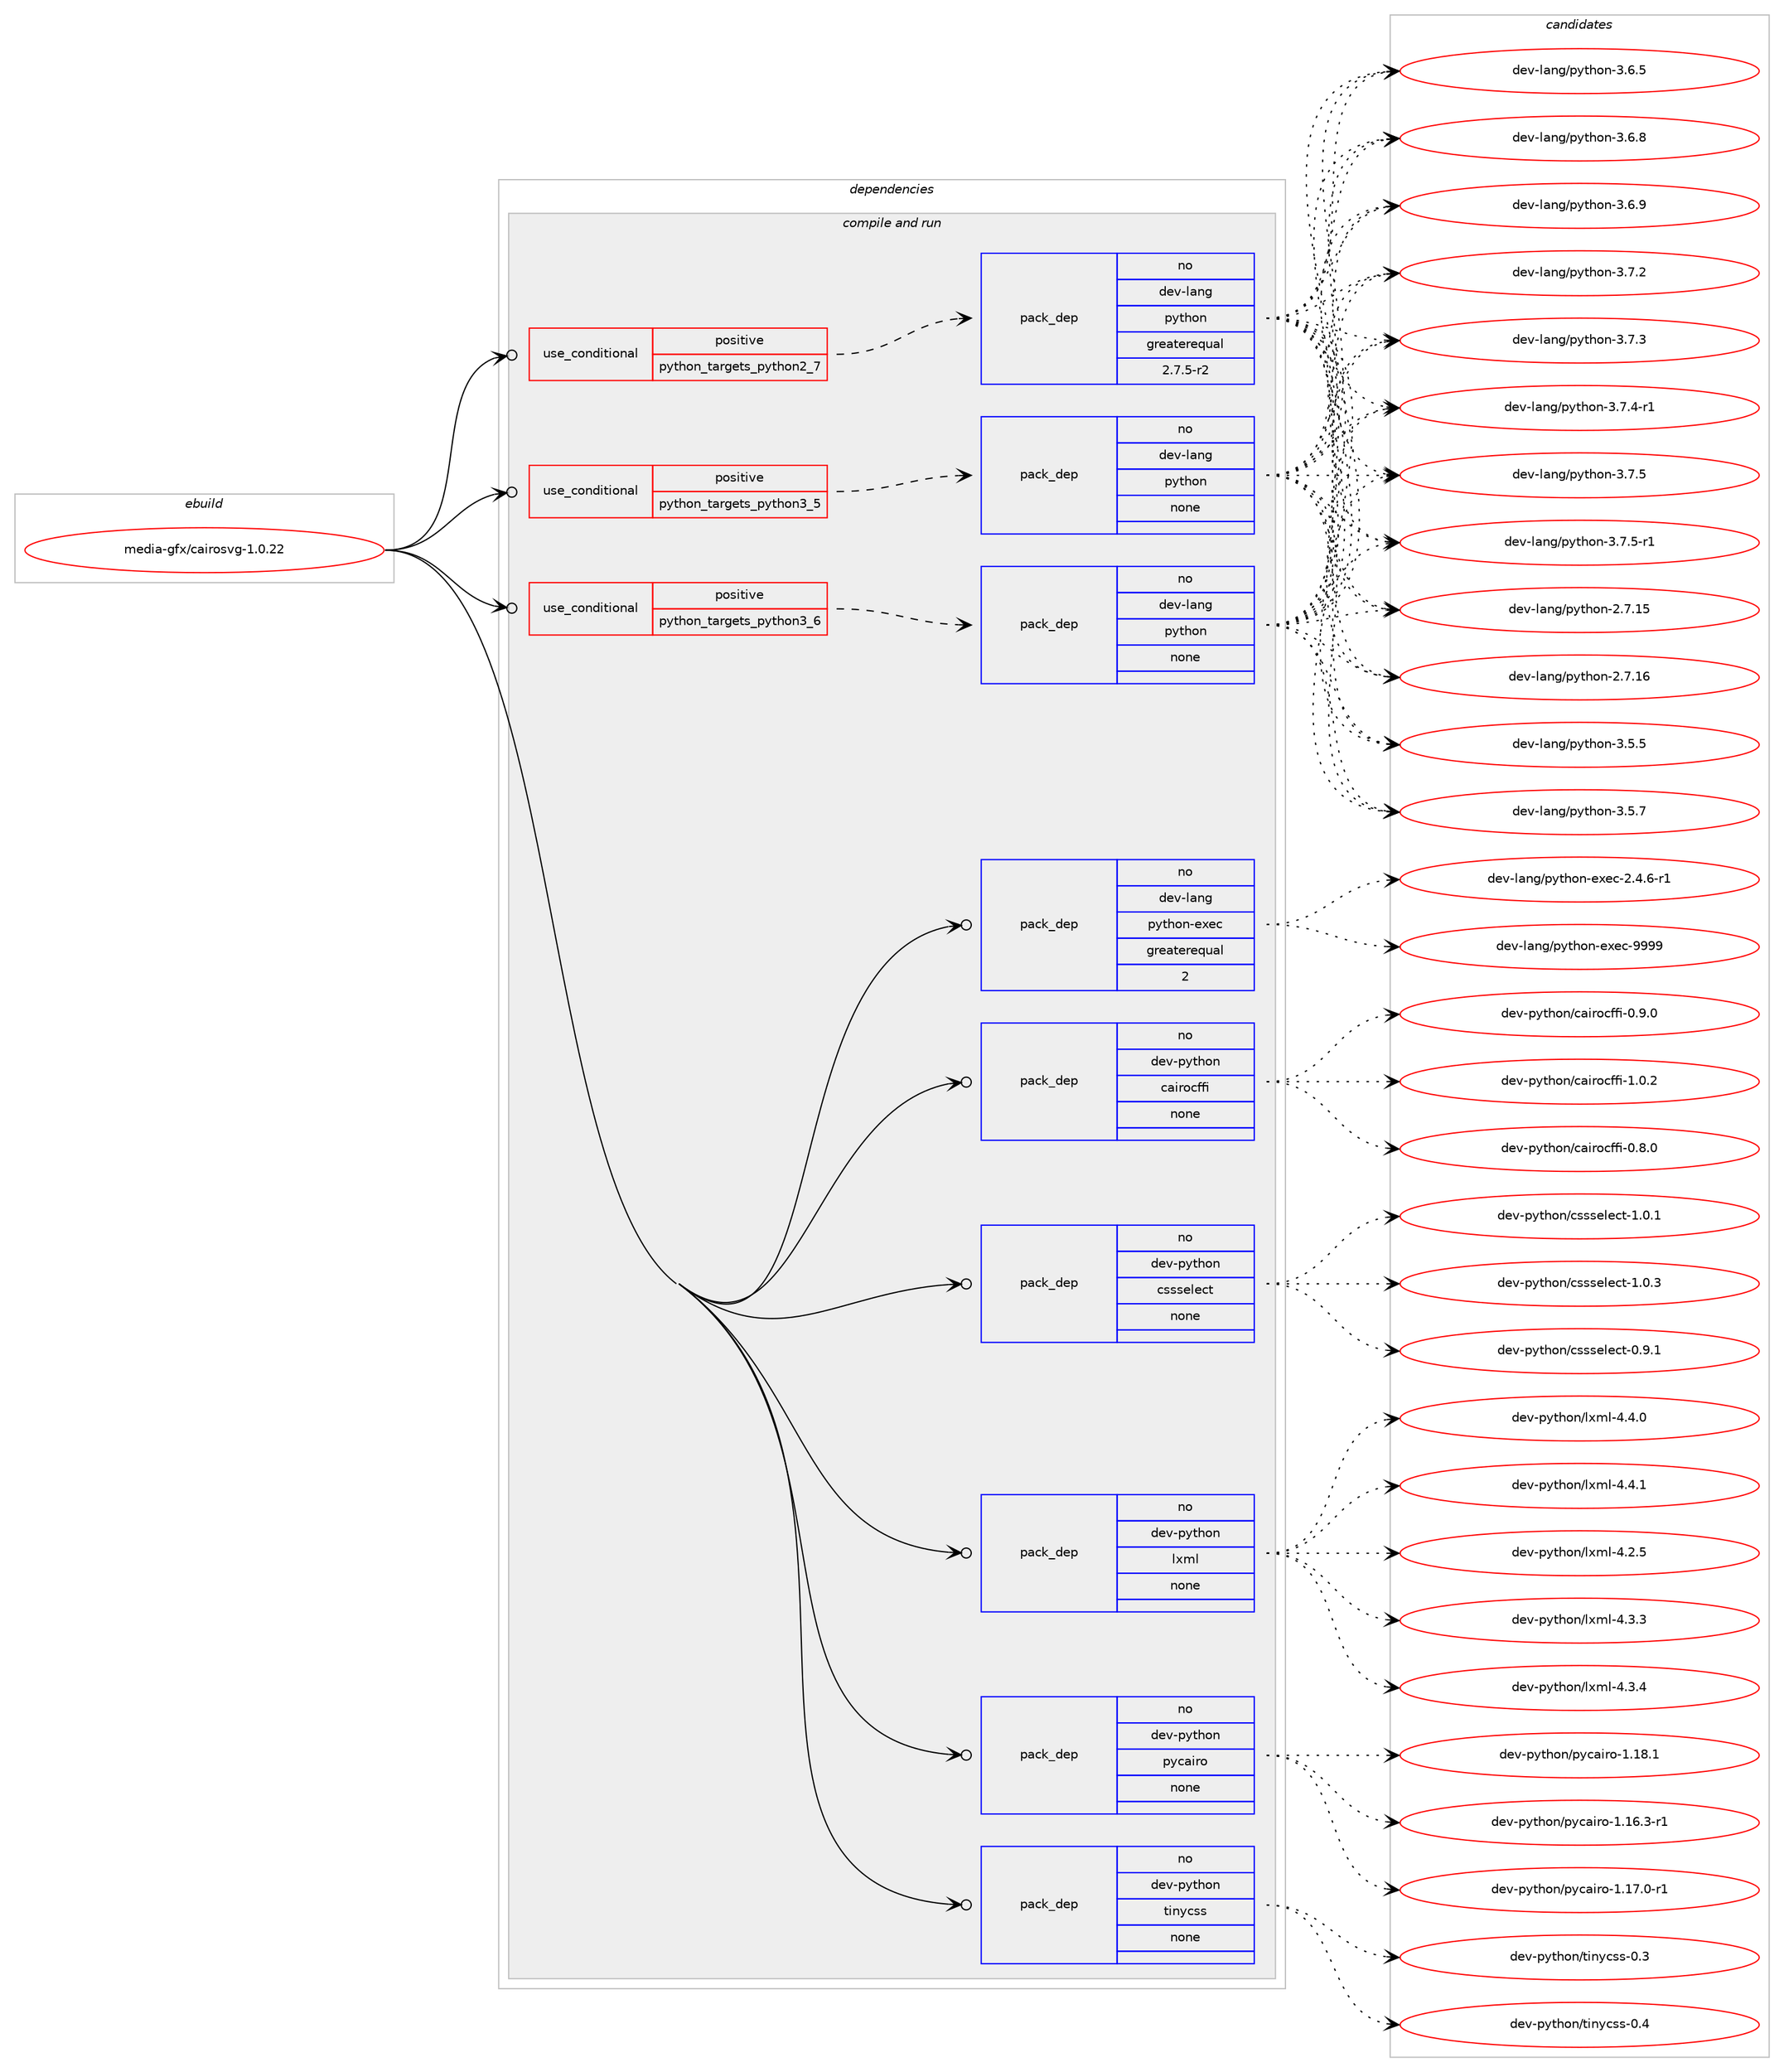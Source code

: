 digraph prolog {

# *************
# Graph options
# *************

newrank=true;
concentrate=true;
compound=true;
graph [rankdir=LR,fontname=Helvetica,fontsize=10,ranksep=1.5];#, ranksep=2.5, nodesep=0.2];
edge  [arrowhead=vee];
node  [fontname=Helvetica,fontsize=10];

# **********
# The ebuild
# **********

subgraph cluster_leftcol {
color=gray;
rank=same;
label=<<i>ebuild</i>>;
id [label="media-gfx/cairosvg-1.0.22", color=red, width=4, href="../media-gfx/cairosvg-1.0.22.svg"];
}

# ****************
# The dependencies
# ****************

subgraph cluster_midcol {
color=gray;
label=<<i>dependencies</i>>;
subgraph cluster_compile {
fillcolor="#eeeeee";
style=filled;
label=<<i>compile</i>>;
}
subgraph cluster_compileandrun {
fillcolor="#eeeeee";
style=filled;
label=<<i>compile and run</i>>;
subgraph cond189425 {
dependency778104 [label=<<TABLE BORDER="0" CELLBORDER="1" CELLSPACING="0" CELLPADDING="4"><TR><TD ROWSPAN="3" CELLPADDING="10">use_conditional</TD></TR><TR><TD>positive</TD></TR><TR><TD>python_targets_python2_7</TD></TR></TABLE>>, shape=none, color=red];
subgraph pack575155 {
dependency778105 [label=<<TABLE BORDER="0" CELLBORDER="1" CELLSPACING="0" CELLPADDING="4" WIDTH="220"><TR><TD ROWSPAN="6" CELLPADDING="30">pack_dep</TD></TR><TR><TD WIDTH="110">no</TD></TR><TR><TD>dev-lang</TD></TR><TR><TD>python</TD></TR><TR><TD>greaterequal</TD></TR><TR><TD>2.7.5-r2</TD></TR></TABLE>>, shape=none, color=blue];
}
dependency778104:e -> dependency778105:w [weight=20,style="dashed",arrowhead="vee"];
}
id:e -> dependency778104:w [weight=20,style="solid",arrowhead="odotvee"];
subgraph cond189426 {
dependency778106 [label=<<TABLE BORDER="0" CELLBORDER="1" CELLSPACING="0" CELLPADDING="4"><TR><TD ROWSPAN="3" CELLPADDING="10">use_conditional</TD></TR><TR><TD>positive</TD></TR><TR><TD>python_targets_python3_5</TD></TR></TABLE>>, shape=none, color=red];
subgraph pack575156 {
dependency778107 [label=<<TABLE BORDER="0" CELLBORDER="1" CELLSPACING="0" CELLPADDING="4" WIDTH="220"><TR><TD ROWSPAN="6" CELLPADDING="30">pack_dep</TD></TR><TR><TD WIDTH="110">no</TD></TR><TR><TD>dev-lang</TD></TR><TR><TD>python</TD></TR><TR><TD>none</TD></TR><TR><TD></TD></TR></TABLE>>, shape=none, color=blue];
}
dependency778106:e -> dependency778107:w [weight=20,style="dashed",arrowhead="vee"];
}
id:e -> dependency778106:w [weight=20,style="solid",arrowhead="odotvee"];
subgraph cond189427 {
dependency778108 [label=<<TABLE BORDER="0" CELLBORDER="1" CELLSPACING="0" CELLPADDING="4"><TR><TD ROWSPAN="3" CELLPADDING="10">use_conditional</TD></TR><TR><TD>positive</TD></TR><TR><TD>python_targets_python3_6</TD></TR></TABLE>>, shape=none, color=red];
subgraph pack575157 {
dependency778109 [label=<<TABLE BORDER="0" CELLBORDER="1" CELLSPACING="0" CELLPADDING="4" WIDTH="220"><TR><TD ROWSPAN="6" CELLPADDING="30">pack_dep</TD></TR><TR><TD WIDTH="110">no</TD></TR><TR><TD>dev-lang</TD></TR><TR><TD>python</TD></TR><TR><TD>none</TD></TR><TR><TD></TD></TR></TABLE>>, shape=none, color=blue];
}
dependency778108:e -> dependency778109:w [weight=20,style="dashed",arrowhead="vee"];
}
id:e -> dependency778108:w [weight=20,style="solid",arrowhead="odotvee"];
subgraph pack575158 {
dependency778110 [label=<<TABLE BORDER="0" CELLBORDER="1" CELLSPACING="0" CELLPADDING="4" WIDTH="220"><TR><TD ROWSPAN="6" CELLPADDING="30">pack_dep</TD></TR><TR><TD WIDTH="110">no</TD></TR><TR><TD>dev-lang</TD></TR><TR><TD>python-exec</TD></TR><TR><TD>greaterequal</TD></TR><TR><TD>2</TD></TR></TABLE>>, shape=none, color=blue];
}
id:e -> dependency778110:w [weight=20,style="solid",arrowhead="odotvee"];
subgraph pack575159 {
dependency778111 [label=<<TABLE BORDER="0" CELLBORDER="1" CELLSPACING="0" CELLPADDING="4" WIDTH="220"><TR><TD ROWSPAN="6" CELLPADDING="30">pack_dep</TD></TR><TR><TD WIDTH="110">no</TD></TR><TR><TD>dev-python</TD></TR><TR><TD>cairocffi</TD></TR><TR><TD>none</TD></TR><TR><TD></TD></TR></TABLE>>, shape=none, color=blue];
}
id:e -> dependency778111:w [weight=20,style="solid",arrowhead="odotvee"];
subgraph pack575160 {
dependency778112 [label=<<TABLE BORDER="0" CELLBORDER="1" CELLSPACING="0" CELLPADDING="4" WIDTH="220"><TR><TD ROWSPAN="6" CELLPADDING="30">pack_dep</TD></TR><TR><TD WIDTH="110">no</TD></TR><TR><TD>dev-python</TD></TR><TR><TD>cssselect</TD></TR><TR><TD>none</TD></TR><TR><TD></TD></TR></TABLE>>, shape=none, color=blue];
}
id:e -> dependency778112:w [weight=20,style="solid",arrowhead="odotvee"];
subgraph pack575161 {
dependency778113 [label=<<TABLE BORDER="0" CELLBORDER="1" CELLSPACING="0" CELLPADDING="4" WIDTH="220"><TR><TD ROWSPAN="6" CELLPADDING="30">pack_dep</TD></TR><TR><TD WIDTH="110">no</TD></TR><TR><TD>dev-python</TD></TR><TR><TD>lxml</TD></TR><TR><TD>none</TD></TR><TR><TD></TD></TR></TABLE>>, shape=none, color=blue];
}
id:e -> dependency778113:w [weight=20,style="solid",arrowhead="odotvee"];
subgraph pack575162 {
dependency778114 [label=<<TABLE BORDER="0" CELLBORDER="1" CELLSPACING="0" CELLPADDING="4" WIDTH="220"><TR><TD ROWSPAN="6" CELLPADDING="30">pack_dep</TD></TR><TR><TD WIDTH="110">no</TD></TR><TR><TD>dev-python</TD></TR><TR><TD>pycairo</TD></TR><TR><TD>none</TD></TR><TR><TD></TD></TR></TABLE>>, shape=none, color=blue];
}
id:e -> dependency778114:w [weight=20,style="solid",arrowhead="odotvee"];
subgraph pack575163 {
dependency778115 [label=<<TABLE BORDER="0" CELLBORDER="1" CELLSPACING="0" CELLPADDING="4" WIDTH="220"><TR><TD ROWSPAN="6" CELLPADDING="30">pack_dep</TD></TR><TR><TD WIDTH="110">no</TD></TR><TR><TD>dev-python</TD></TR><TR><TD>tinycss</TD></TR><TR><TD>none</TD></TR><TR><TD></TD></TR></TABLE>>, shape=none, color=blue];
}
id:e -> dependency778115:w [weight=20,style="solid",arrowhead="odotvee"];
}
subgraph cluster_run {
fillcolor="#eeeeee";
style=filled;
label=<<i>run</i>>;
}
}

# **************
# The candidates
# **************

subgraph cluster_choices {
rank=same;
color=gray;
label=<<i>candidates</i>>;

subgraph choice575155 {
color=black;
nodesep=1;
choice10010111845108971101034711212111610411111045504655464953 [label="dev-lang/python-2.7.15", color=red, width=4,href="../dev-lang/python-2.7.15.svg"];
choice10010111845108971101034711212111610411111045504655464954 [label="dev-lang/python-2.7.16", color=red, width=4,href="../dev-lang/python-2.7.16.svg"];
choice100101118451089711010347112121116104111110455146534653 [label="dev-lang/python-3.5.5", color=red, width=4,href="../dev-lang/python-3.5.5.svg"];
choice100101118451089711010347112121116104111110455146534655 [label="dev-lang/python-3.5.7", color=red, width=4,href="../dev-lang/python-3.5.7.svg"];
choice100101118451089711010347112121116104111110455146544653 [label="dev-lang/python-3.6.5", color=red, width=4,href="../dev-lang/python-3.6.5.svg"];
choice100101118451089711010347112121116104111110455146544656 [label="dev-lang/python-3.6.8", color=red, width=4,href="../dev-lang/python-3.6.8.svg"];
choice100101118451089711010347112121116104111110455146544657 [label="dev-lang/python-3.6.9", color=red, width=4,href="../dev-lang/python-3.6.9.svg"];
choice100101118451089711010347112121116104111110455146554650 [label="dev-lang/python-3.7.2", color=red, width=4,href="../dev-lang/python-3.7.2.svg"];
choice100101118451089711010347112121116104111110455146554651 [label="dev-lang/python-3.7.3", color=red, width=4,href="../dev-lang/python-3.7.3.svg"];
choice1001011184510897110103471121211161041111104551465546524511449 [label="dev-lang/python-3.7.4-r1", color=red, width=4,href="../dev-lang/python-3.7.4-r1.svg"];
choice100101118451089711010347112121116104111110455146554653 [label="dev-lang/python-3.7.5", color=red, width=4,href="../dev-lang/python-3.7.5.svg"];
choice1001011184510897110103471121211161041111104551465546534511449 [label="dev-lang/python-3.7.5-r1", color=red, width=4,href="../dev-lang/python-3.7.5-r1.svg"];
dependency778105:e -> choice10010111845108971101034711212111610411111045504655464953:w [style=dotted,weight="100"];
dependency778105:e -> choice10010111845108971101034711212111610411111045504655464954:w [style=dotted,weight="100"];
dependency778105:e -> choice100101118451089711010347112121116104111110455146534653:w [style=dotted,weight="100"];
dependency778105:e -> choice100101118451089711010347112121116104111110455146534655:w [style=dotted,weight="100"];
dependency778105:e -> choice100101118451089711010347112121116104111110455146544653:w [style=dotted,weight="100"];
dependency778105:e -> choice100101118451089711010347112121116104111110455146544656:w [style=dotted,weight="100"];
dependency778105:e -> choice100101118451089711010347112121116104111110455146544657:w [style=dotted,weight="100"];
dependency778105:e -> choice100101118451089711010347112121116104111110455146554650:w [style=dotted,weight="100"];
dependency778105:e -> choice100101118451089711010347112121116104111110455146554651:w [style=dotted,weight="100"];
dependency778105:e -> choice1001011184510897110103471121211161041111104551465546524511449:w [style=dotted,weight="100"];
dependency778105:e -> choice100101118451089711010347112121116104111110455146554653:w [style=dotted,weight="100"];
dependency778105:e -> choice1001011184510897110103471121211161041111104551465546534511449:w [style=dotted,weight="100"];
}
subgraph choice575156 {
color=black;
nodesep=1;
choice10010111845108971101034711212111610411111045504655464953 [label="dev-lang/python-2.7.15", color=red, width=4,href="../dev-lang/python-2.7.15.svg"];
choice10010111845108971101034711212111610411111045504655464954 [label="dev-lang/python-2.7.16", color=red, width=4,href="../dev-lang/python-2.7.16.svg"];
choice100101118451089711010347112121116104111110455146534653 [label="dev-lang/python-3.5.5", color=red, width=4,href="../dev-lang/python-3.5.5.svg"];
choice100101118451089711010347112121116104111110455146534655 [label="dev-lang/python-3.5.7", color=red, width=4,href="../dev-lang/python-3.5.7.svg"];
choice100101118451089711010347112121116104111110455146544653 [label="dev-lang/python-3.6.5", color=red, width=4,href="../dev-lang/python-3.6.5.svg"];
choice100101118451089711010347112121116104111110455146544656 [label="dev-lang/python-3.6.8", color=red, width=4,href="../dev-lang/python-3.6.8.svg"];
choice100101118451089711010347112121116104111110455146544657 [label="dev-lang/python-3.6.9", color=red, width=4,href="../dev-lang/python-3.6.9.svg"];
choice100101118451089711010347112121116104111110455146554650 [label="dev-lang/python-3.7.2", color=red, width=4,href="../dev-lang/python-3.7.2.svg"];
choice100101118451089711010347112121116104111110455146554651 [label="dev-lang/python-3.7.3", color=red, width=4,href="../dev-lang/python-3.7.3.svg"];
choice1001011184510897110103471121211161041111104551465546524511449 [label="dev-lang/python-3.7.4-r1", color=red, width=4,href="../dev-lang/python-3.7.4-r1.svg"];
choice100101118451089711010347112121116104111110455146554653 [label="dev-lang/python-3.7.5", color=red, width=4,href="../dev-lang/python-3.7.5.svg"];
choice1001011184510897110103471121211161041111104551465546534511449 [label="dev-lang/python-3.7.5-r1", color=red, width=4,href="../dev-lang/python-3.7.5-r1.svg"];
dependency778107:e -> choice10010111845108971101034711212111610411111045504655464953:w [style=dotted,weight="100"];
dependency778107:e -> choice10010111845108971101034711212111610411111045504655464954:w [style=dotted,weight="100"];
dependency778107:e -> choice100101118451089711010347112121116104111110455146534653:w [style=dotted,weight="100"];
dependency778107:e -> choice100101118451089711010347112121116104111110455146534655:w [style=dotted,weight="100"];
dependency778107:e -> choice100101118451089711010347112121116104111110455146544653:w [style=dotted,weight="100"];
dependency778107:e -> choice100101118451089711010347112121116104111110455146544656:w [style=dotted,weight="100"];
dependency778107:e -> choice100101118451089711010347112121116104111110455146544657:w [style=dotted,weight="100"];
dependency778107:e -> choice100101118451089711010347112121116104111110455146554650:w [style=dotted,weight="100"];
dependency778107:e -> choice100101118451089711010347112121116104111110455146554651:w [style=dotted,weight="100"];
dependency778107:e -> choice1001011184510897110103471121211161041111104551465546524511449:w [style=dotted,weight="100"];
dependency778107:e -> choice100101118451089711010347112121116104111110455146554653:w [style=dotted,weight="100"];
dependency778107:e -> choice1001011184510897110103471121211161041111104551465546534511449:w [style=dotted,weight="100"];
}
subgraph choice575157 {
color=black;
nodesep=1;
choice10010111845108971101034711212111610411111045504655464953 [label="dev-lang/python-2.7.15", color=red, width=4,href="../dev-lang/python-2.7.15.svg"];
choice10010111845108971101034711212111610411111045504655464954 [label="dev-lang/python-2.7.16", color=red, width=4,href="../dev-lang/python-2.7.16.svg"];
choice100101118451089711010347112121116104111110455146534653 [label="dev-lang/python-3.5.5", color=red, width=4,href="../dev-lang/python-3.5.5.svg"];
choice100101118451089711010347112121116104111110455146534655 [label="dev-lang/python-3.5.7", color=red, width=4,href="../dev-lang/python-3.5.7.svg"];
choice100101118451089711010347112121116104111110455146544653 [label="dev-lang/python-3.6.5", color=red, width=4,href="../dev-lang/python-3.6.5.svg"];
choice100101118451089711010347112121116104111110455146544656 [label="dev-lang/python-3.6.8", color=red, width=4,href="../dev-lang/python-3.6.8.svg"];
choice100101118451089711010347112121116104111110455146544657 [label="dev-lang/python-3.6.9", color=red, width=4,href="../dev-lang/python-3.6.9.svg"];
choice100101118451089711010347112121116104111110455146554650 [label="dev-lang/python-3.7.2", color=red, width=4,href="../dev-lang/python-3.7.2.svg"];
choice100101118451089711010347112121116104111110455146554651 [label="dev-lang/python-3.7.3", color=red, width=4,href="../dev-lang/python-3.7.3.svg"];
choice1001011184510897110103471121211161041111104551465546524511449 [label="dev-lang/python-3.7.4-r1", color=red, width=4,href="../dev-lang/python-3.7.4-r1.svg"];
choice100101118451089711010347112121116104111110455146554653 [label="dev-lang/python-3.7.5", color=red, width=4,href="../dev-lang/python-3.7.5.svg"];
choice1001011184510897110103471121211161041111104551465546534511449 [label="dev-lang/python-3.7.5-r1", color=red, width=4,href="../dev-lang/python-3.7.5-r1.svg"];
dependency778109:e -> choice10010111845108971101034711212111610411111045504655464953:w [style=dotted,weight="100"];
dependency778109:e -> choice10010111845108971101034711212111610411111045504655464954:w [style=dotted,weight="100"];
dependency778109:e -> choice100101118451089711010347112121116104111110455146534653:w [style=dotted,weight="100"];
dependency778109:e -> choice100101118451089711010347112121116104111110455146534655:w [style=dotted,weight="100"];
dependency778109:e -> choice100101118451089711010347112121116104111110455146544653:w [style=dotted,weight="100"];
dependency778109:e -> choice100101118451089711010347112121116104111110455146544656:w [style=dotted,weight="100"];
dependency778109:e -> choice100101118451089711010347112121116104111110455146544657:w [style=dotted,weight="100"];
dependency778109:e -> choice100101118451089711010347112121116104111110455146554650:w [style=dotted,weight="100"];
dependency778109:e -> choice100101118451089711010347112121116104111110455146554651:w [style=dotted,weight="100"];
dependency778109:e -> choice1001011184510897110103471121211161041111104551465546524511449:w [style=dotted,weight="100"];
dependency778109:e -> choice100101118451089711010347112121116104111110455146554653:w [style=dotted,weight="100"];
dependency778109:e -> choice1001011184510897110103471121211161041111104551465546534511449:w [style=dotted,weight="100"];
}
subgraph choice575158 {
color=black;
nodesep=1;
choice10010111845108971101034711212111610411111045101120101994550465246544511449 [label="dev-lang/python-exec-2.4.6-r1", color=red, width=4,href="../dev-lang/python-exec-2.4.6-r1.svg"];
choice10010111845108971101034711212111610411111045101120101994557575757 [label="dev-lang/python-exec-9999", color=red, width=4,href="../dev-lang/python-exec-9999.svg"];
dependency778110:e -> choice10010111845108971101034711212111610411111045101120101994550465246544511449:w [style=dotted,weight="100"];
dependency778110:e -> choice10010111845108971101034711212111610411111045101120101994557575757:w [style=dotted,weight="100"];
}
subgraph choice575159 {
color=black;
nodesep=1;
choice1001011184511212111610411111047999710511411199102102105454846564648 [label="dev-python/cairocffi-0.8.0", color=red, width=4,href="../dev-python/cairocffi-0.8.0.svg"];
choice1001011184511212111610411111047999710511411199102102105454846574648 [label="dev-python/cairocffi-0.9.0", color=red, width=4,href="../dev-python/cairocffi-0.9.0.svg"];
choice1001011184511212111610411111047999710511411199102102105454946484650 [label="dev-python/cairocffi-1.0.2", color=red, width=4,href="../dev-python/cairocffi-1.0.2.svg"];
dependency778111:e -> choice1001011184511212111610411111047999710511411199102102105454846564648:w [style=dotted,weight="100"];
dependency778111:e -> choice1001011184511212111610411111047999710511411199102102105454846574648:w [style=dotted,weight="100"];
dependency778111:e -> choice1001011184511212111610411111047999710511411199102102105454946484650:w [style=dotted,weight="100"];
}
subgraph choice575160 {
color=black;
nodesep=1;
choice10010111845112121116104111110479911511511510110810199116454846574649 [label="dev-python/cssselect-0.9.1", color=red, width=4,href="../dev-python/cssselect-0.9.1.svg"];
choice10010111845112121116104111110479911511511510110810199116454946484649 [label="dev-python/cssselect-1.0.1", color=red, width=4,href="../dev-python/cssselect-1.0.1.svg"];
choice10010111845112121116104111110479911511511510110810199116454946484651 [label="dev-python/cssselect-1.0.3", color=red, width=4,href="../dev-python/cssselect-1.0.3.svg"];
dependency778112:e -> choice10010111845112121116104111110479911511511510110810199116454846574649:w [style=dotted,weight="100"];
dependency778112:e -> choice10010111845112121116104111110479911511511510110810199116454946484649:w [style=dotted,weight="100"];
dependency778112:e -> choice10010111845112121116104111110479911511511510110810199116454946484651:w [style=dotted,weight="100"];
}
subgraph choice575161 {
color=black;
nodesep=1;
choice1001011184511212111610411111047108120109108455246504653 [label="dev-python/lxml-4.2.5", color=red, width=4,href="../dev-python/lxml-4.2.5.svg"];
choice1001011184511212111610411111047108120109108455246514651 [label="dev-python/lxml-4.3.3", color=red, width=4,href="../dev-python/lxml-4.3.3.svg"];
choice1001011184511212111610411111047108120109108455246514652 [label="dev-python/lxml-4.3.4", color=red, width=4,href="../dev-python/lxml-4.3.4.svg"];
choice1001011184511212111610411111047108120109108455246524648 [label="dev-python/lxml-4.4.0", color=red, width=4,href="../dev-python/lxml-4.4.0.svg"];
choice1001011184511212111610411111047108120109108455246524649 [label="dev-python/lxml-4.4.1", color=red, width=4,href="../dev-python/lxml-4.4.1.svg"];
dependency778113:e -> choice1001011184511212111610411111047108120109108455246504653:w [style=dotted,weight="100"];
dependency778113:e -> choice1001011184511212111610411111047108120109108455246514651:w [style=dotted,weight="100"];
dependency778113:e -> choice1001011184511212111610411111047108120109108455246514652:w [style=dotted,weight="100"];
dependency778113:e -> choice1001011184511212111610411111047108120109108455246524648:w [style=dotted,weight="100"];
dependency778113:e -> choice1001011184511212111610411111047108120109108455246524649:w [style=dotted,weight="100"];
}
subgraph choice575162 {
color=black;
nodesep=1;
choice10010111845112121116104111110471121219997105114111454946495446514511449 [label="dev-python/pycairo-1.16.3-r1", color=red, width=4,href="../dev-python/pycairo-1.16.3-r1.svg"];
choice10010111845112121116104111110471121219997105114111454946495546484511449 [label="dev-python/pycairo-1.17.0-r1", color=red, width=4,href="../dev-python/pycairo-1.17.0-r1.svg"];
choice1001011184511212111610411111047112121999710511411145494649564649 [label="dev-python/pycairo-1.18.1", color=red, width=4,href="../dev-python/pycairo-1.18.1.svg"];
dependency778114:e -> choice10010111845112121116104111110471121219997105114111454946495446514511449:w [style=dotted,weight="100"];
dependency778114:e -> choice10010111845112121116104111110471121219997105114111454946495546484511449:w [style=dotted,weight="100"];
dependency778114:e -> choice1001011184511212111610411111047112121999710511411145494649564649:w [style=dotted,weight="100"];
}
subgraph choice575163 {
color=black;
nodesep=1;
choice10010111845112121116104111110471161051101219911511545484651 [label="dev-python/tinycss-0.3", color=red, width=4,href="../dev-python/tinycss-0.3.svg"];
choice10010111845112121116104111110471161051101219911511545484652 [label="dev-python/tinycss-0.4", color=red, width=4,href="../dev-python/tinycss-0.4.svg"];
dependency778115:e -> choice10010111845112121116104111110471161051101219911511545484651:w [style=dotted,weight="100"];
dependency778115:e -> choice10010111845112121116104111110471161051101219911511545484652:w [style=dotted,weight="100"];
}
}

}
